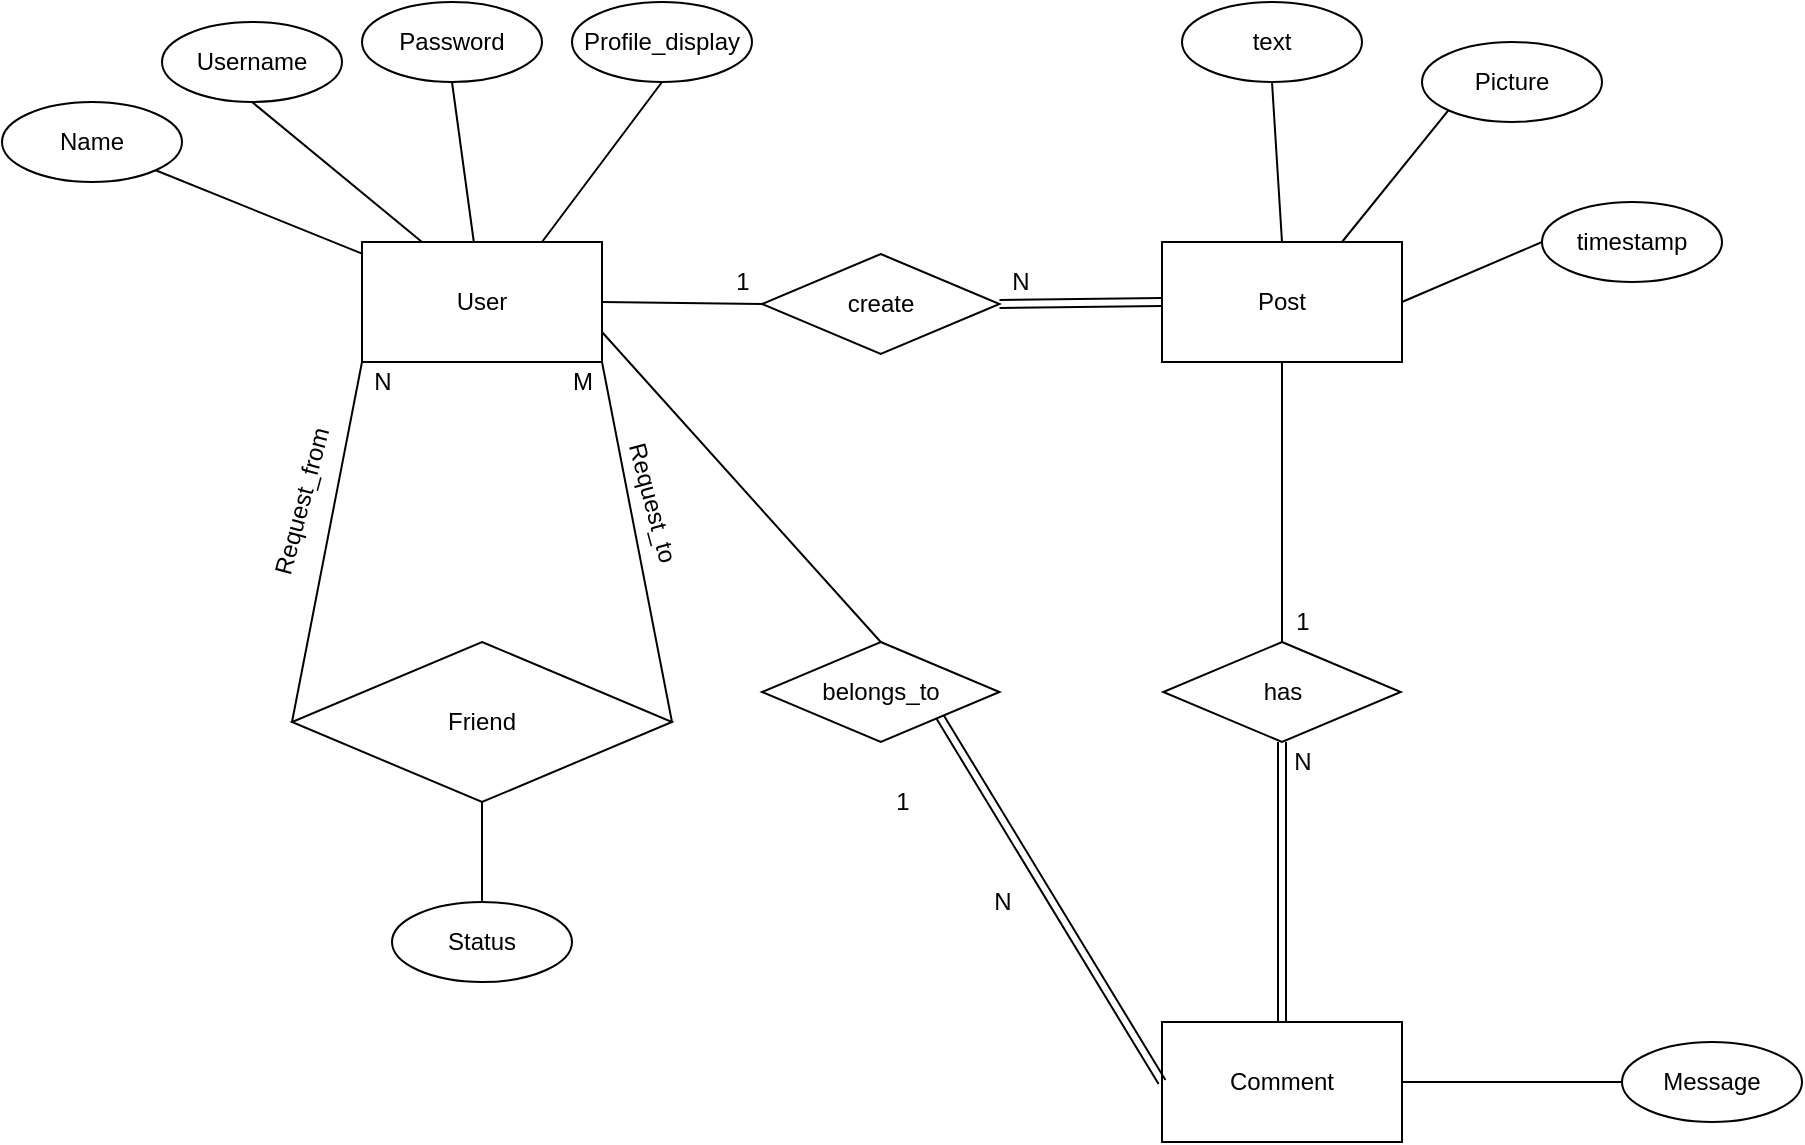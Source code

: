 <mxfile version="12.8.8"><diagram id="0cuxhBXYkoSvAPh5p6GP" name="Page-1"><mxGraphModel dx="1070" dy="1270" grid="1" gridSize="10" guides="1" tooltips="1" connect="1" arrows="1" fold="1" page="1" pageScale="1" pageWidth="827" pageHeight="1169" math="0" shadow="0"><root><mxCell id="0"/><mxCell id="1" parent="0"/><mxCell id="hRujGv0YPqCwsQyePtm--11" style="edgeStyle=none;rounded=0;orthogonalLoop=1;jettySize=auto;html=1;exitX=0;exitY=1;exitDx=0;exitDy=0;entryX=0;entryY=0.5;entryDx=0;entryDy=0;endArrow=none;endFill=0;" edge="1" parent="1" source="hRujGv0YPqCwsQyePtm--1" target="hRujGv0YPqCwsQyePtm--10"><mxGeometry relative="1" as="geometry"/></mxCell><mxCell id="hRujGv0YPqCwsQyePtm--12" style="edgeStyle=none;rounded=0;orthogonalLoop=1;jettySize=auto;html=1;exitX=1;exitY=1;exitDx=0;exitDy=0;entryX=1;entryY=0.5;entryDx=0;entryDy=0;endArrow=none;endFill=0;" edge="1" parent="1" source="hRujGv0YPqCwsQyePtm--1" target="hRujGv0YPqCwsQyePtm--10"><mxGeometry relative="1" as="geometry"/></mxCell><mxCell id="hRujGv0YPqCwsQyePtm--1" value="User" style="rounded=0;whiteSpace=wrap;html=1;" vertex="1" parent="1"><mxGeometry x="350" y="300" width="120" height="60" as="geometry"/></mxCell><mxCell id="hRujGv0YPqCwsQyePtm--4" style="rounded=0;orthogonalLoop=1;jettySize=auto;html=1;exitX=0.5;exitY=1;exitDx=0;exitDy=0;entryX=0.25;entryY=0;entryDx=0;entryDy=0;endArrow=none;endFill=0;" edge="1" parent="1" source="hRujGv0YPqCwsQyePtm--2" target="hRujGv0YPqCwsQyePtm--1"><mxGeometry relative="1" as="geometry"/></mxCell><mxCell id="hRujGv0YPqCwsQyePtm--2" value="Username" style="ellipse;whiteSpace=wrap;html=1;" vertex="1" parent="1"><mxGeometry x="250" y="190" width="90" height="40" as="geometry"/></mxCell><mxCell id="hRujGv0YPqCwsQyePtm--5" style="edgeStyle=none;rounded=0;orthogonalLoop=1;jettySize=auto;html=1;exitX=0.5;exitY=1;exitDx=0;exitDy=0;endArrow=none;endFill=0;" edge="1" parent="1" source="hRujGv0YPqCwsQyePtm--3" target="hRujGv0YPqCwsQyePtm--1"><mxGeometry relative="1" as="geometry"/></mxCell><mxCell id="hRujGv0YPqCwsQyePtm--3" value="Password" style="ellipse;whiteSpace=wrap;html=1;" vertex="1" parent="1"><mxGeometry x="350" y="180" width="90" height="40" as="geometry"/></mxCell><mxCell id="hRujGv0YPqCwsQyePtm--9" style="edgeStyle=none;rounded=0;orthogonalLoop=1;jettySize=auto;html=1;exitX=1;exitY=1;exitDx=0;exitDy=0;endArrow=none;endFill=0;" edge="1" parent="1" source="hRujGv0YPqCwsQyePtm--8" target="hRujGv0YPqCwsQyePtm--1"><mxGeometry relative="1" as="geometry"/></mxCell><mxCell id="hRujGv0YPqCwsQyePtm--8" value="Name" style="ellipse;whiteSpace=wrap;html=1;" vertex="1" parent="1"><mxGeometry x="170" y="230" width="90" height="40" as="geometry"/></mxCell><mxCell id="hRujGv0YPqCwsQyePtm--10" value="Friend" style="rhombus;whiteSpace=wrap;html=1;" vertex="1" parent="1"><mxGeometry x="315" y="500" width="190" height="80" as="geometry"/></mxCell><mxCell id="hRujGv0YPqCwsQyePtm--13" value="Request_from" style="text;html=1;align=center;verticalAlign=middle;resizable=0;points=[];autosize=1;rotation=-75;" vertex="1" parent="1"><mxGeometry x="275" y="420" width="90" height="20" as="geometry"/></mxCell><mxCell id="hRujGv0YPqCwsQyePtm--14" value="Request_to" style="text;html=1;align=center;verticalAlign=middle;resizable=0;points=[];autosize=1;rotation=75;" vertex="1" parent="1"><mxGeometry x="455" y="420" width="80" height="20" as="geometry"/></mxCell><mxCell id="hRujGv0YPqCwsQyePtm--15" value="N" style="text;html=1;align=center;verticalAlign=middle;resizable=0;points=[];autosize=1;" vertex="1" parent="1"><mxGeometry x="350" y="360" width="20" height="20" as="geometry"/></mxCell><mxCell id="hRujGv0YPqCwsQyePtm--16" value="M" style="text;html=1;align=center;verticalAlign=middle;resizable=0;points=[];autosize=1;" vertex="1" parent="1"><mxGeometry x="445" y="360" width="30" height="20" as="geometry"/></mxCell><mxCell id="hRujGv0YPqCwsQyePtm--19" style="edgeStyle=none;rounded=0;orthogonalLoop=1;jettySize=auto;html=1;exitX=0.5;exitY=0;exitDx=0;exitDy=0;endArrow=none;endFill=0;entryX=0.5;entryY=1;entryDx=0;entryDy=0;" edge="1" parent="1" source="hRujGv0YPqCwsQyePtm--18" target="hRujGv0YPqCwsQyePtm--10"><mxGeometry relative="1" as="geometry"/></mxCell><mxCell id="hRujGv0YPqCwsQyePtm--18" value="Status" style="ellipse;whiteSpace=wrap;html=1;" vertex="1" parent="1"><mxGeometry x="365" y="630" width="90" height="40" as="geometry"/></mxCell><mxCell id="hRujGv0YPqCwsQyePtm--37" style="edgeStyle=none;rounded=0;orthogonalLoop=1;jettySize=auto;html=1;exitX=0.5;exitY=1;exitDx=0;exitDy=0;entryX=0.5;entryY=0;entryDx=0;entryDy=0;endArrow=none;endFill=0;" edge="1" parent="1" source="hRujGv0YPqCwsQyePtm--20" target="hRujGv0YPqCwsQyePtm--36"><mxGeometry relative="1" as="geometry"/></mxCell><mxCell id="hRujGv0YPqCwsQyePtm--20" value="Post" style="rounded=0;whiteSpace=wrap;html=1;" vertex="1" parent="1"><mxGeometry x="750" y="300" width="120" height="60" as="geometry"/></mxCell><mxCell id="hRujGv0YPqCwsQyePtm--22" style="edgeStyle=none;rounded=0;orthogonalLoop=1;jettySize=auto;html=1;exitX=0;exitY=1;exitDx=0;exitDy=0;entryX=0.75;entryY=0;entryDx=0;entryDy=0;endArrow=none;endFill=0;" edge="1" parent="1" source="hRujGv0YPqCwsQyePtm--21" target="hRujGv0YPqCwsQyePtm--20"><mxGeometry relative="1" as="geometry"/></mxCell><mxCell id="hRujGv0YPqCwsQyePtm--21" value="Picture" style="ellipse;whiteSpace=wrap;html=1;" vertex="1" parent="1"><mxGeometry x="880" y="200" width="90" height="40" as="geometry"/></mxCell><mxCell id="hRujGv0YPqCwsQyePtm--24" style="edgeStyle=none;rounded=0;orthogonalLoop=1;jettySize=auto;html=1;exitX=0.5;exitY=1;exitDx=0;exitDy=0;entryX=0.5;entryY=0;entryDx=0;entryDy=0;endArrow=none;endFill=0;" edge="1" parent="1" source="hRujGv0YPqCwsQyePtm--23" target="hRujGv0YPqCwsQyePtm--20"><mxGeometry relative="1" as="geometry"/></mxCell><mxCell id="hRujGv0YPqCwsQyePtm--23" value="text" style="ellipse;whiteSpace=wrap;html=1;" vertex="1" parent="1"><mxGeometry x="760" y="180" width="90" height="40" as="geometry"/></mxCell><mxCell id="hRujGv0YPqCwsQyePtm--26" style="edgeStyle=none;rounded=0;orthogonalLoop=1;jettySize=auto;html=1;exitX=0;exitY=0.5;exitDx=0;exitDy=0;entryX=1;entryY=0.5;entryDx=0;entryDy=0;endArrow=none;endFill=0;" edge="1" parent="1" source="hRujGv0YPqCwsQyePtm--25" target="hRujGv0YPqCwsQyePtm--20"><mxGeometry relative="1" as="geometry"/></mxCell><mxCell id="hRujGv0YPqCwsQyePtm--25" value="timestamp" style="ellipse;whiteSpace=wrap;html=1;" vertex="1" parent="1"><mxGeometry x="940" y="280" width="90" height="40" as="geometry"/></mxCell><mxCell id="hRujGv0YPqCwsQyePtm--29" style="edgeStyle=none;rounded=0;orthogonalLoop=1;jettySize=auto;html=1;exitX=0.5;exitY=1;exitDx=0;exitDy=0;entryX=0.75;entryY=0;entryDx=0;entryDy=0;endArrow=none;endFill=0;" edge="1" parent="1" source="hRujGv0YPqCwsQyePtm--28" target="hRujGv0YPqCwsQyePtm--1"><mxGeometry relative="1" as="geometry"/></mxCell><mxCell id="hRujGv0YPqCwsQyePtm--28" value="Profile_display" style="ellipse;whiteSpace=wrap;html=1;" vertex="1" parent="1"><mxGeometry x="455" y="180" width="90" height="40" as="geometry"/></mxCell><mxCell id="hRujGv0YPqCwsQyePtm--31" style="edgeStyle=none;rounded=0;orthogonalLoop=1;jettySize=auto;html=1;exitX=1;exitY=0.5;exitDx=0;exitDy=0;entryX=0;entryY=0.5;entryDx=0;entryDy=0;endArrow=none;endFill=0;shape=link;" edge="1" parent="1" source="hRujGv0YPqCwsQyePtm--30" target="hRujGv0YPqCwsQyePtm--20"><mxGeometry relative="1" as="geometry"/></mxCell><mxCell id="hRujGv0YPqCwsQyePtm--32" style="edgeStyle=none;rounded=0;orthogonalLoop=1;jettySize=auto;html=1;exitX=0;exitY=0.5;exitDx=0;exitDy=0;entryX=1;entryY=0.5;entryDx=0;entryDy=0;endArrow=none;endFill=0;" edge="1" parent="1" source="hRujGv0YPqCwsQyePtm--30" target="hRujGv0YPqCwsQyePtm--1"><mxGeometry relative="1" as="geometry"/></mxCell><mxCell id="hRujGv0YPqCwsQyePtm--30" value="create" style="rhombus;whiteSpace=wrap;html=1;" vertex="1" parent="1"><mxGeometry x="550" y="306" width="118.75" height="50" as="geometry"/></mxCell><mxCell id="hRujGv0YPqCwsQyePtm--33" value="N" style="text;html=1;align=center;verticalAlign=middle;resizable=0;points=[];autosize=1;" vertex="1" parent="1"><mxGeometry x="668.75" y="310" width="20" height="20" as="geometry"/></mxCell><mxCell id="hRujGv0YPqCwsQyePtm--35" value="1" style="text;html=1;align=center;verticalAlign=middle;resizable=0;points=[];autosize=1;" vertex="1" parent="1"><mxGeometry x="530" y="310" width="20" height="20" as="geometry"/></mxCell><mxCell id="hRujGv0YPqCwsQyePtm--41" style="edgeStyle=none;rounded=0;orthogonalLoop=1;jettySize=auto;html=1;exitX=0.5;exitY=1;exitDx=0;exitDy=0;entryX=0.5;entryY=0;entryDx=0;entryDy=0;endArrow=none;endFill=0;shape=link;" edge="1" parent="1" source="hRujGv0YPqCwsQyePtm--36" target="hRujGv0YPqCwsQyePtm--38"><mxGeometry relative="1" as="geometry"/></mxCell><mxCell id="hRujGv0YPqCwsQyePtm--36" value="has" style="rhombus;whiteSpace=wrap;html=1;" vertex="1" parent="1"><mxGeometry x="750.63" y="500" width="118.75" height="50" as="geometry"/></mxCell><mxCell id="hRujGv0YPqCwsQyePtm--38" value="Comment" style="rounded=0;whiteSpace=wrap;html=1;" vertex="1" parent="1"><mxGeometry x="750" y="690" width="120" height="60" as="geometry"/></mxCell><mxCell id="hRujGv0YPqCwsQyePtm--40" style="edgeStyle=none;rounded=0;orthogonalLoop=1;jettySize=auto;html=1;exitX=0;exitY=0.5;exitDx=0;exitDy=0;entryX=1;entryY=0.5;entryDx=0;entryDy=0;endArrow=none;endFill=0;" edge="1" parent="1" source="hRujGv0YPqCwsQyePtm--39" target="hRujGv0YPqCwsQyePtm--38"><mxGeometry relative="1" as="geometry"/></mxCell><mxCell id="hRujGv0YPqCwsQyePtm--39" value="Message" style="ellipse;whiteSpace=wrap;html=1;" vertex="1" parent="1"><mxGeometry x="980" y="700" width="90" height="40" as="geometry"/></mxCell><mxCell id="hRujGv0YPqCwsQyePtm--42" value="1" style="text;html=1;align=center;verticalAlign=middle;resizable=0;points=[];autosize=1;" vertex="1" parent="1"><mxGeometry x="810" y="480" width="20" height="20" as="geometry"/></mxCell><mxCell id="hRujGv0YPqCwsQyePtm--43" value="N" style="text;html=1;align=center;verticalAlign=middle;resizable=0;points=[];autosize=1;" vertex="1" parent="1"><mxGeometry x="810" y="550" width="20" height="20" as="geometry"/></mxCell><mxCell id="hRujGv0YPqCwsQyePtm--45" style="edgeStyle=none;rounded=0;orthogonalLoop=1;jettySize=auto;html=1;exitX=0.5;exitY=0;exitDx=0;exitDy=0;entryX=1;entryY=0.75;entryDx=0;entryDy=0;endArrow=none;endFill=0;" edge="1" parent="1" source="hRujGv0YPqCwsQyePtm--44" target="hRujGv0YPqCwsQyePtm--1"><mxGeometry relative="1" as="geometry"/></mxCell><mxCell id="hRujGv0YPqCwsQyePtm--46" style="edgeStyle=none;rounded=0;orthogonalLoop=1;jettySize=auto;html=1;exitX=1;exitY=1;exitDx=0;exitDy=0;entryX=0;entryY=0.5;entryDx=0;entryDy=0;endArrow=none;endFill=0;shape=link;" edge="1" parent="1" source="hRujGv0YPqCwsQyePtm--44" target="hRujGv0YPqCwsQyePtm--38"><mxGeometry relative="1" as="geometry"/></mxCell><mxCell id="hRujGv0YPqCwsQyePtm--44" value="belongs_to" style="rhombus;whiteSpace=wrap;html=1;" vertex="1" parent="1"><mxGeometry x="550" y="500" width="118.75" height="50" as="geometry"/></mxCell><mxCell id="hRujGv0YPqCwsQyePtm--47" value="1" style="text;html=1;align=center;verticalAlign=middle;resizable=0;points=[];autosize=1;" vertex="1" parent="1"><mxGeometry x="610" y="570" width="20" height="20" as="geometry"/></mxCell><mxCell id="hRujGv0YPqCwsQyePtm--48" value="N" style="text;html=1;align=center;verticalAlign=middle;resizable=0;points=[];autosize=1;" vertex="1" parent="1"><mxGeometry x="660" y="620" width="20" height="20" as="geometry"/></mxCell></root></mxGraphModel></diagram></mxfile>